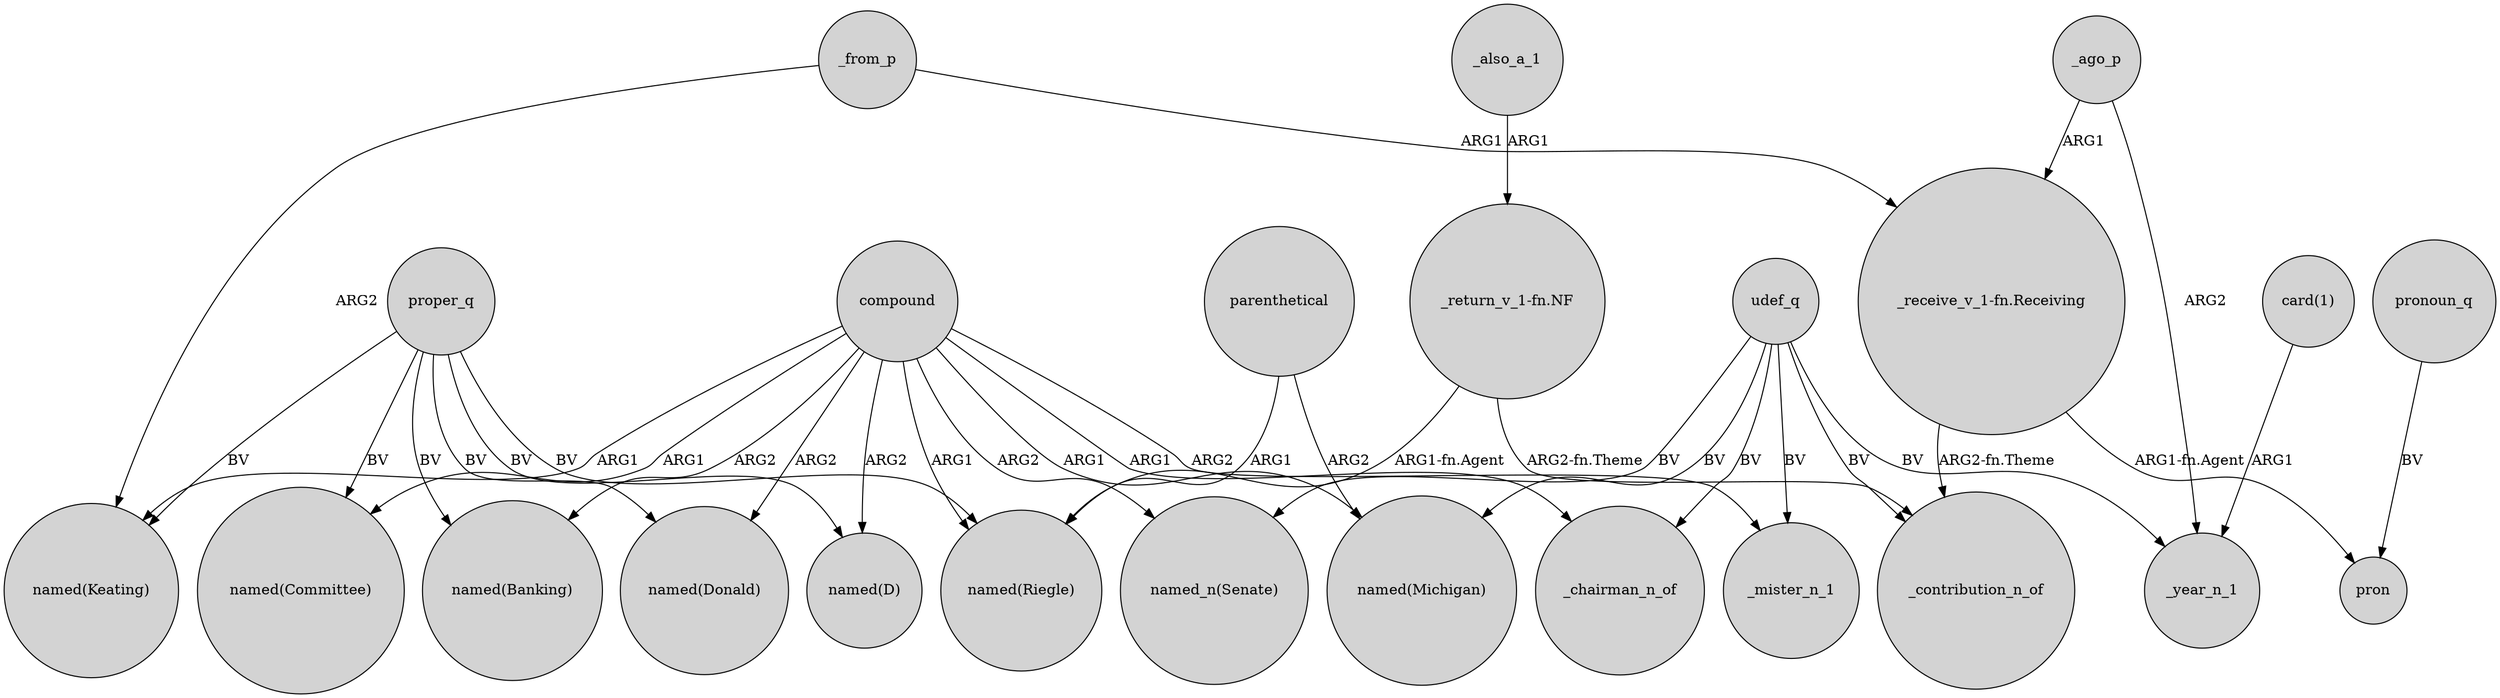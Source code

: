 digraph {
	node [shape=circle style=filled]
	_from_p -> "named(Keating)" [label=ARG2]
	compound -> "named(Riegle)" [label=ARG1]
	compound -> _chairman_n_of [label=ARG1]
	proper_q -> "named(Banking)" [label=BV]
	"_return_v_1-fn.NF" -> "named(Riegle)" [label="ARG1-fn.Agent"]
	compound -> _mister_n_1 [label=ARG2]
	compound -> "named(Keating)" [label=ARG1]
	udef_q -> _mister_n_1 [label=BV]
	compound -> "named(Donald)" [label=ARG2]
	udef_q -> _chairman_n_of [label=BV]
	proper_q -> "named(Keating)" [label=BV]
	udef_q -> "named(Michigan)" [label=BV]
	"_receive_v_1-fn.Receiving" -> pron [label="ARG1-fn.Agent"]
	pronoun_q -> pron [label=BV]
	_ago_p -> _year_n_1 [label=ARG2]
	proper_q -> "named(Riegle)" [label=BV]
	udef_q -> _contribution_n_of [label=BV]
	_also_a_1 -> "_return_v_1-fn.NF" [label=ARG1]
	_ago_p -> "_receive_v_1-fn.Receiving" [label=ARG1]
	compound -> "named_n(Senate)" [label=ARG2]
	compound -> "named(D)" [label=ARG2]
	compound -> "named(Michigan)" [label=ARG1]
	proper_q -> "named(Committee)" [label=BV]
	compound -> "named(Committee)" [label=ARG1]
	udef_q -> "named_n(Senate)" [label=BV]
	parenthetical -> "named(Riegle)" [label=ARG1]
	proper_q -> "named(D)" [label=BV]
	compound -> "named(Banking)" [label=ARG2]
	_from_p -> "_receive_v_1-fn.Receiving" [label=ARG1]
	"card(1)" -> _year_n_1 [label=ARG1]
	udef_q -> _year_n_1 [label=BV]
	parenthetical -> "named(Michigan)" [label=ARG2]
	proper_q -> "named(Donald)" [label=BV]
	"_receive_v_1-fn.Receiving" -> _contribution_n_of [label="ARG2-fn.Theme"]
	"_return_v_1-fn.NF" -> _contribution_n_of [label="ARG2-fn.Theme"]
}
